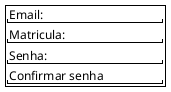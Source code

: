 @startsalt
{+
  "Email:             "
  "Matricula:         "
  "Senha:             "
  "Confirmar senha    "
}
@endsalt
